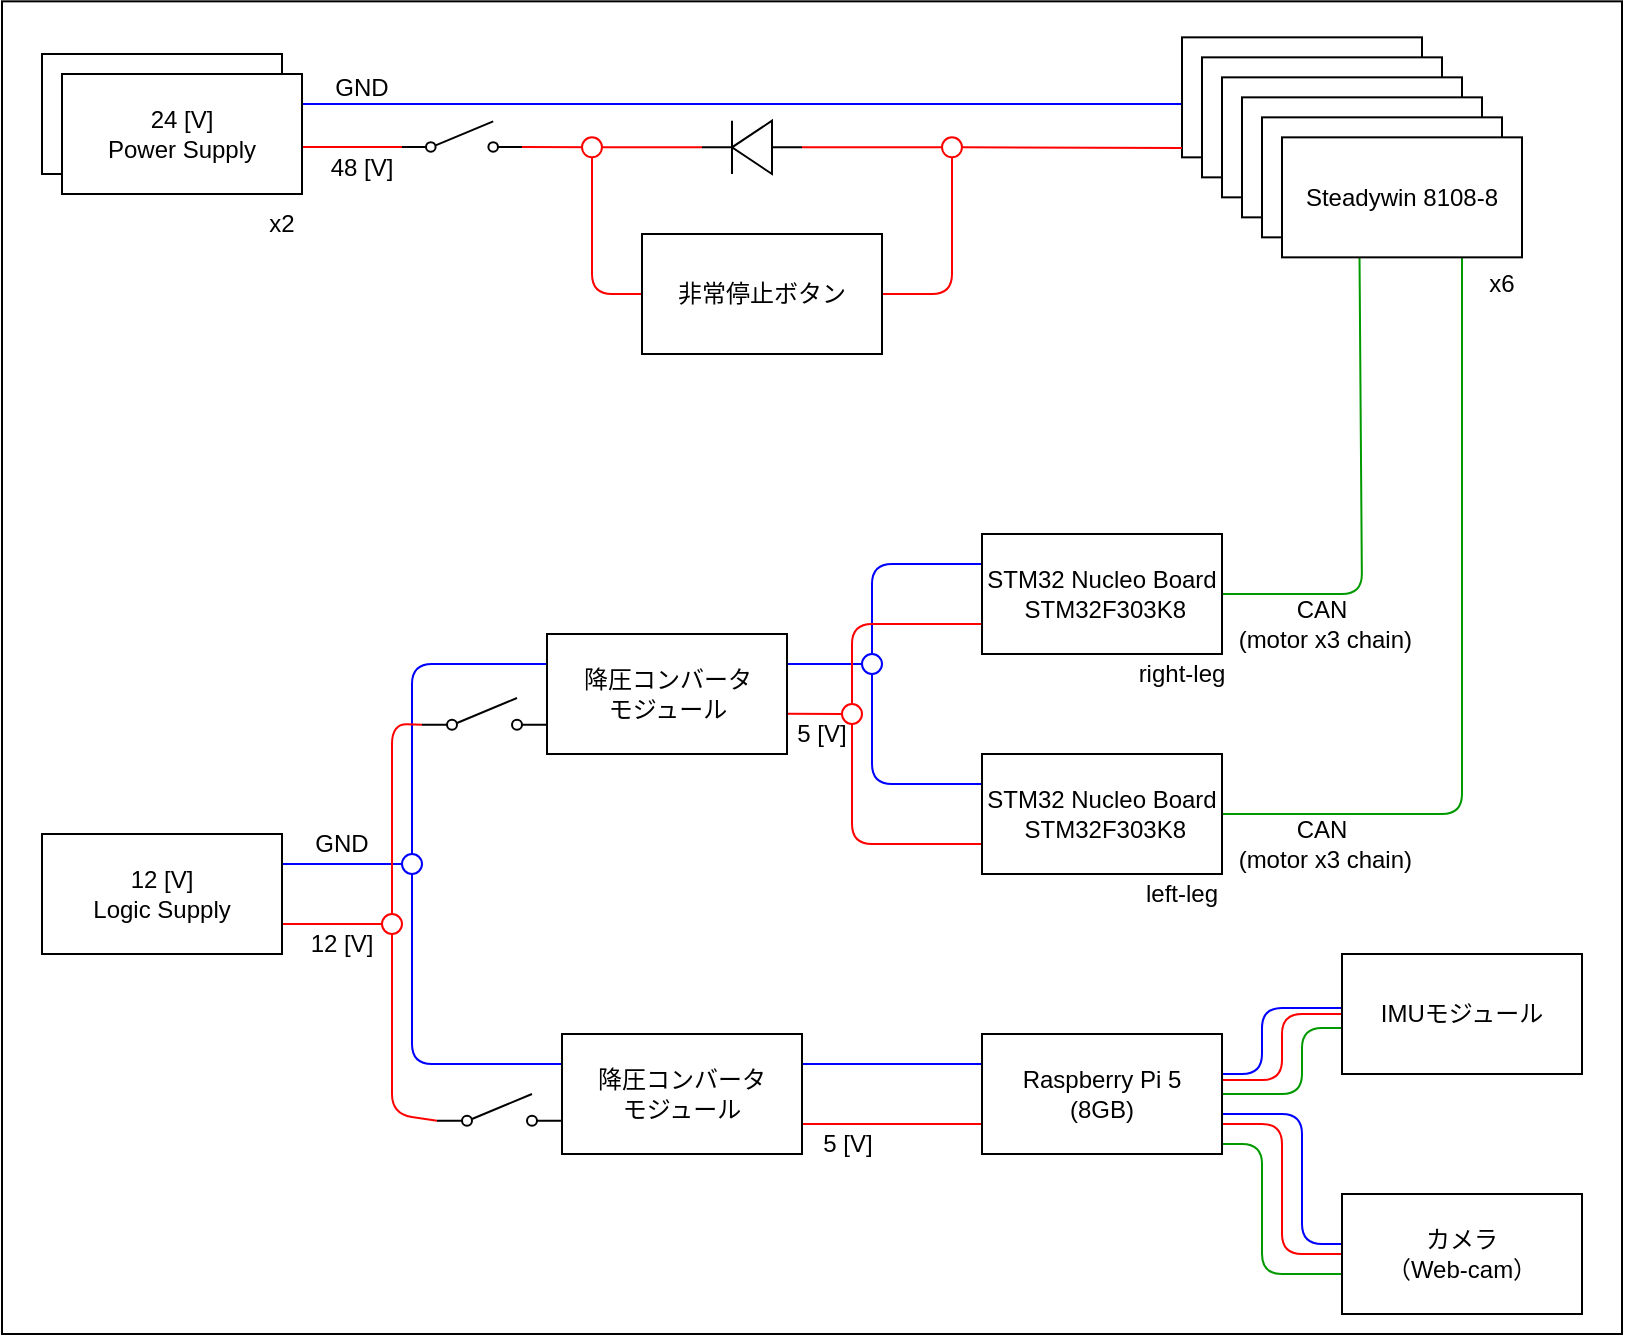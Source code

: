 <mxfile>
    <diagram id="RA7Aib924KpxxaxP6kJV" name="Page-1">
        <mxGraphModel dx="1130" dy="758" grid="1" gridSize="10" guides="1" tooltips="1" connect="1" arrows="1" fold="1" page="1" pageScale="1" pageWidth="850" pageHeight="1100" background="#ffffff" math="0" shadow="0">
            <root>
                <mxCell id="0"/>
                <mxCell id="1" parent="0"/>
                <mxCell id="94" value="" style="rounded=0;whiteSpace=wrap;html=1;labelBackgroundColor=none;strokeColor=#000000;fontColor=#000000;fillColor=#FFFFFF;" vertex="1" parent="1">
                    <mxGeometry x="10" y="193.67" width="810" height="666.33" as="geometry"/>
                </mxCell>
                <mxCell id="55" value="" style="endArrow=none;html=1;exitX=1;exitY=0.25;exitDx=0;exitDy=0;strokeColor=#0000FF;labelBackgroundColor=none;fontColor=#000000;fillColor=#FFFFFF;" parent="1" source="3" edge="1">
                    <mxGeometry width="50" height="50" relative="1" as="geometry">
                        <mxPoint x="440" y="570" as="sourcePoint"/>
                        <mxPoint x="600" y="245" as="targetPoint"/>
                    </mxGeometry>
                </mxCell>
                <mxCell id="81" value="48 [V]" style="text;html=1;strokeColor=none;fillColor=none;align=center;verticalAlign=middle;whiteSpace=wrap;rounded=0;labelBackgroundColor=none;fontColor=#000000;" parent="1" vertex="1">
                    <mxGeometry x="160" y="261.67" width="60" height="30" as="geometry"/>
                </mxCell>
                <mxCell id="86" value="5 [V]" style="text;html=1;strokeColor=none;fillColor=none;align=center;verticalAlign=middle;whiteSpace=wrap;rounded=0;labelBackgroundColor=none;fontColor=#000000;" parent="1" vertex="1">
                    <mxGeometry x="390" y="545" width="60" height="30" as="geometry"/>
                </mxCell>
                <mxCell id="90" value="5 [V]" style="text;html=1;strokeColor=none;fillColor=none;align=center;verticalAlign=middle;whiteSpace=wrap;rounded=0;labelBackgroundColor=none;fontColor=#000000;" parent="1" vertex="1">
                    <mxGeometry x="402.5" y="750" width="60" height="30" as="geometry"/>
                </mxCell>
                <mxCell id="2" value="24 [V]&lt;br&gt;Power Battery" style="rounded=0;whiteSpace=wrap;html=1;labelBackgroundColor=none;fontColor=#000000;fillColor=#FFFFFF;strokeColor=#000000;" parent="1" vertex="1">
                    <mxGeometry x="30" y="220" width="120" height="60" as="geometry"/>
                </mxCell>
                <mxCell id="4" value="" style="shape=mxgraph.electrical.electro-mechanical.singleSwitch;aspect=fixed;elSwitchState=off;labelBackgroundColor=none;fontColor=#000000;fillColor=#FFFFFF;strokeColor=#000000;" parent="1" vertex="1">
                    <mxGeometry x="210" y="253.67" width="60" height="16" as="geometry"/>
                </mxCell>
                <mxCell id="7" value="" style="endArrow=none;html=1;exitX=1.002;exitY=0.608;exitDx=0;exitDy=0;entryX=0;entryY=0.8;entryDx=0;entryDy=0;exitPerimeter=0;strokeColor=#FF0000;labelBackgroundColor=none;fontColor=#000000;fillColor=#FFFFFF;" parent="1" source="3" target="4" edge="1">
                    <mxGeometry width="50" height="50" relative="1" as="geometry">
                        <mxPoint x="380" y="410" as="sourcePoint"/>
                        <mxPoint x="430" y="360" as="targetPoint"/>
                    </mxGeometry>
                </mxCell>
                <mxCell id="8" value="" style="endArrow=none;html=1;exitX=1;exitY=0.5;exitDx=0;exitDy=0;entryX=1;entryY=0.5;entryDx=0;entryDy=0;entryPerimeter=0;startArrow=none;strokeColor=#FF0000;labelBackgroundColor=none;fontColor=#000000;fillColor=#FFFFFF;" parent="1" source="34" target="9" edge="1">
                    <mxGeometry width="50" height="50" relative="1" as="geometry">
                        <mxPoint x="320" y="390" as="sourcePoint"/>
                        <mxPoint x="360" y="270" as="targetPoint"/>
                    </mxGeometry>
                </mxCell>
                <mxCell id="9" value="" style="pointerEvents=1;fillColor=#FFFFFF;verticalLabelPosition=bottom;shadow=0;dashed=0;align=center;html=1;verticalAlign=top;shape=mxgraph.electrical.diodes.diode;rotation=-180;labelBackgroundColor=none;fontColor=#000000;strokeColor=#000000;" parent="1" vertex="1">
                    <mxGeometry x="360" y="253.34" width="50" height="26.66" as="geometry"/>
                </mxCell>
                <mxCell id="12" value="" style="endArrow=none;html=1;entryX=0;entryY=0.5;entryDx=0;entryDy=0;exitX=0.5;exitY=1;exitDx=0;exitDy=0;strokeColor=#FF0000;labelBackgroundColor=none;fontColor=#000000;fillColor=#FFFFFF;" parent="1" source="34" target="11" edge="1">
                    <mxGeometry width="50" height="50" relative="1" as="geometry">
                        <mxPoint x="310" y="270" as="sourcePoint"/>
                        <mxPoint x="290" y="340" as="targetPoint"/>
                        <Array as="points">
                            <mxPoint x="305" y="340"/>
                        </Array>
                    </mxGeometry>
                </mxCell>
                <mxCell id="13" value="" style="endArrow=none;html=1;entryX=0;entryY=0.5;entryDx=0;entryDy=0;entryPerimeter=0;startArrow=none;exitX=0;exitY=0.5;exitDx=0;exitDy=0;strokeColor=#FF0000;labelBackgroundColor=none;fontColor=#000000;fillColor=#FFFFFF;" parent="1" source="64" target="9" edge="1">
                    <mxGeometry width="50" height="50" relative="1" as="geometry">
                        <mxPoint x="630" y="267" as="sourcePoint"/>
                        <mxPoint x="370" y="340" as="targetPoint"/>
                    </mxGeometry>
                </mxCell>
                <mxCell id="14" value="" style="endArrow=none;html=1;exitX=1;exitY=0.5;exitDx=0;exitDy=0;entryX=0.5;entryY=1;entryDx=0;entryDy=0;strokeColor=#FF0000;labelBackgroundColor=none;fontColor=#000000;fillColor=#FFFFFF;" parent="1" source="11" target="64" edge="1">
                    <mxGeometry width="50" height="50" relative="1" as="geometry">
                        <mxPoint x="320" y="390" as="sourcePoint"/>
                        <mxPoint x="480" y="270" as="targetPoint"/>
                        <Array as="points">
                            <mxPoint x="485" y="340"/>
                        </Array>
                    </mxGeometry>
                </mxCell>
                <mxCell id="15" value="Steadywin 8108-8" style="rounded=0;whiteSpace=wrap;html=1;labelBackgroundColor=none;fontColor=#000000;fillColor=#FFFFFF;strokeColor=#000000;" parent="1" vertex="1">
                    <mxGeometry x="600" y="211.67" width="120" height="60" as="geometry"/>
                </mxCell>
                <mxCell id="16" value="Steadywin 8108-8" style="rounded=0;whiteSpace=wrap;html=1;labelBackgroundColor=none;fontColor=#000000;fillColor=#FFFFFF;strokeColor=#000000;" parent="1" vertex="1">
                    <mxGeometry x="610" y="221.67" width="120" height="60" as="geometry"/>
                </mxCell>
                <mxCell id="17" value="Steadywin 8108-8" style="rounded=0;whiteSpace=wrap;html=1;labelBackgroundColor=none;fontColor=#000000;fillColor=#FFFFFF;strokeColor=#000000;" parent="1" vertex="1">
                    <mxGeometry x="620" y="231.67" width="120" height="60" as="geometry"/>
                </mxCell>
                <mxCell id="18" value="Steadywin 8108-8" style="rounded=0;whiteSpace=wrap;html=1;labelBackgroundColor=none;fontColor=#000000;fillColor=#FFFFFF;strokeColor=#000000;" parent="1" vertex="1">
                    <mxGeometry x="630" y="241.67" width="120" height="60" as="geometry"/>
                </mxCell>
                <mxCell id="19" value="Steadywin 8108-8" style="rounded=0;whiteSpace=wrap;html=1;labelBackgroundColor=none;fontColor=#000000;fillColor=#FFFFFF;strokeColor=#000000;" parent="1" vertex="1">
                    <mxGeometry x="640" y="251.67" width="120" height="60" as="geometry"/>
                </mxCell>
                <mxCell id="25" value="" style="shape=mxgraph.electrical.electro-mechanical.singleSwitch;aspect=fixed;elSwitchState=off;labelBackgroundColor=none;fontColor=#000000;fillColor=#FFFFFF;strokeColor=#000000;" parent="1" vertex="1">
                    <mxGeometry x="227.5" y="740" width="62.5" height="16.67" as="geometry"/>
                </mxCell>
                <mxCell id="31" value="" style="shape=mxgraph.electrical.electro-mechanical.singleSwitch;aspect=fixed;elSwitchState=off;labelBackgroundColor=none;fontColor=#000000;fillColor=#FFFFFF;strokeColor=#000000;" parent="1" vertex="1">
                    <mxGeometry x="220" y="542" width="62.5" height="16.67" as="geometry"/>
                </mxCell>
                <mxCell id="33" value="" style="endArrow=none;html=1;exitX=1;exitY=0.75;exitDx=0;exitDy=0;entryX=0;entryY=0.5;entryDx=0;entryDy=0;strokeColor=#FF0000;labelBackgroundColor=none;fontColor=#000000;fillColor=#FFFFFF;" parent="1" source="21" target="71" edge="1">
                    <mxGeometry width="50" height="50" relative="1" as="geometry">
                        <mxPoint x="410" y="560" as="sourcePoint"/>
                        <mxPoint x="200" y="655" as="targetPoint"/>
                    </mxGeometry>
                </mxCell>
                <mxCell id="35" value="" style="endArrow=none;html=1;exitX=1;exitY=0.8;exitDx=0;exitDy=0;entryX=1;entryY=0.5;entryDx=0;entryDy=0;entryPerimeter=0;strokeColor=#FF0000;labelBackgroundColor=none;fontColor=#000000;fillColor=#FFFFFF;" parent="1" source="4" target="34" edge="1">
                    <mxGeometry width="50" height="50" relative="1" as="geometry">
                        <mxPoint x="280" y="267.996" as="sourcePoint"/>
                        <mxPoint x="360" y="266.67" as="targetPoint"/>
                    </mxGeometry>
                </mxCell>
                <mxCell id="34" value="" style="ellipse;whiteSpace=wrap;html=1;aspect=fixed;strokeColor=#FF0000;labelBackgroundColor=none;fontColor=#000000;fillColor=#FFFFFF;" parent="1" vertex="1">
                    <mxGeometry x="300" y="261.67" width="10" height="10" as="geometry"/>
                </mxCell>
                <mxCell id="41" value="" style="endArrow=none;html=1;exitX=0;exitY=0.5;exitDx=0;exitDy=0;entryX=1;entryY=0.665;entryDx=0;entryDy=0;entryPerimeter=0;strokeColor=#FF0000;labelBackgroundColor=none;fontColor=#000000;fillColor=#FFFFFF;" parent="1" source="75" target="22" edge="1">
                    <mxGeometry width="50" height="50" relative="1" as="geometry">
                        <mxPoint x="430" y="550" as="sourcePoint"/>
                        <mxPoint x="410" y="550" as="targetPoint"/>
                    </mxGeometry>
                </mxCell>
                <mxCell id="42" value="" style="endArrow=none;html=1;entryX=1;entryY=0.5;entryDx=0;entryDy=0;exitX=0.323;exitY=1.005;exitDx=0;exitDy=0;exitPerimeter=0;strokeColor=#009900;labelBackgroundColor=none;fontColor=#000000;fillColor=#FFFFFF;" parent="1" source="20" target="26" edge="1">
                    <mxGeometry width="50" height="50" relative="1" as="geometry">
                        <mxPoint x="500" y="590" as="sourcePoint"/>
                        <mxPoint x="550" y="540" as="targetPoint"/>
                        <Array as="points">
                            <mxPoint x="690" y="490"/>
                        </Array>
                    </mxGeometry>
                </mxCell>
                <mxCell id="43" value="" style="endArrow=none;html=1;exitX=1;exitY=0.5;exitDx=0;exitDy=0;entryX=0.75;entryY=1;entryDx=0;entryDy=0;strokeColor=#009900;labelBackgroundColor=none;fontColor=#000000;fillColor=#FFFFFF;" parent="1" source="27" target="20" edge="1">
                    <mxGeometry width="50" height="50" relative="1" as="geometry">
                        <mxPoint x="500" y="590" as="sourcePoint"/>
                        <mxPoint x="550" y="540" as="targetPoint"/>
                        <Array as="points">
                            <mxPoint x="740" y="600"/>
                        </Array>
                    </mxGeometry>
                </mxCell>
                <mxCell id="44" value="" style="endArrow=none;html=1;entryX=0;entryY=0.5;entryDx=0;entryDy=0;strokeColor=#FF0000;labelBackgroundColor=none;fontColor=#000000;fillColor=#FFFFFF;" parent="1" target="29" edge="1">
                    <mxGeometry width="50" height="50" relative="1" as="geometry">
                        <mxPoint x="620" y="733" as="sourcePoint"/>
                        <mxPoint x="550" y="540" as="targetPoint"/>
                        <Array as="points">
                            <mxPoint x="650" y="733"/>
                            <mxPoint x="650" y="700"/>
                        </Array>
                    </mxGeometry>
                </mxCell>
                <mxCell id="45" value="" style="endArrow=none;html=1;exitX=1;exitY=0.75;exitDx=0;exitDy=0;entryX=0;entryY=0.5;entryDx=0;entryDy=0;strokeColor=#FF0000;labelBackgroundColor=none;fontColor=#000000;fillColor=#FFFFFF;" parent="1" source="28" target="30" edge="1">
                    <mxGeometry width="50" height="50" relative="1" as="geometry">
                        <mxPoint x="440" y="570" as="sourcePoint"/>
                        <mxPoint x="490" y="520" as="targetPoint"/>
                        <Array as="points">
                            <mxPoint x="650" y="755"/>
                            <mxPoint x="650" y="820"/>
                        </Array>
                    </mxGeometry>
                </mxCell>
                <mxCell id="46" value="" style="endArrow=none;html=1;exitX=1;exitY=0.75;exitDx=0;exitDy=0;entryX=0;entryY=0.75;entryDx=0;entryDy=0;strokeColor=#FF0000;labelBackgroundColor=none;fontColor=#000000;fillColor=#FFFFFF;" parent="1" source="23" target="28" edge="1">
                    <mxGeometry width="50" height="50" relative="1" as="geometry">
                        <mxPoint x="440" y="570" as="sourcePoint"/>
                        <mxPoint x="490" y="520" as="targetPoint"/>
                    </mxGeometry>
                </mxCell>
                <mxCell id="48" value="" style="endArrow=none;html=1;exitX=1;exitY=0.25;exitDx=0;exitDy=0;entryX=0;entryY=0.5;entryDx=0;entryDy=0;strokeColor=#0000FF;labelBackgroundColor=none;fontColor=#000000;fillColor=#FFFFFF;" parent="1" source="21" target="66" edge="1">
                    <mxGeometry width="50" height="50" relative="1" as="geometry">
                        <mxPoint x="170" y="626.66" as="sourcePoint"/>
                        <mxPoint x="210" y="625" as="targetPoint"/>
                    </mxGeometry>
                </mxCell>
                <mxCell id="52" value="" style="endArrow=none;html=1;exitX=0;exitY=0.5;exitDx=0;exitDy=0;entryX=1;entryY=0.25;entryDx=0;entryDy=0;strokeColor=#0000FF;labelBackgroundColor=none;fontColor=#000000;fillColor=#FFFFFF;" parent="1" source="74" target="22" edge="1">
                    <mxGeometry width="50" height="50" relative="1" as="geometry">
                        <mxPoint x="440" y="528" as="sourcePoint"/>
                        <mxPoint x="410" y="527.5" as="targetPoint"/>
                    </mxGeometry>
                </mxCell>
                <mxCell id="56" value="" style="endArrow=none;html=1;exitX=1;exitY=0.25;exitDx=0;exitDy=0;entryX=0;entryY=0.25;entryDx=0;entryDy=0;strokeColor=#0000FF;labelBackgroundColor=none;fontColor=#000000;fillColor=#FFFFFF;" parent="1" source="23" target="28" edge="1">
                    <mxGeometry width="50" height="50" relative="1" as="geometry">
                        <mxPoint x="440" y="570" as="sourcePoint"/>
                        <mxPoint x="490" y="520" as="targetPoint"/>
                    </mxGeometry>
                </mxCell>
                <mxCell id="57" value="" style="endArrow=none;html=1;entryX=0;entryY=0.5;entryDx=0;entryDy=0;strokeColor=#0000FF;labelBackgroundColor=none;fontColor=#000000;fillColor=#FFFFFF;" parent="1" edge="1">
                    <mxGeometry width="50" height="50" relative="1" as="geometry">
                        <mxPoint x="620" y="730" as="sourcePoint"/>
                        <mxPoint x="680" y="697" as="targetPoint"/>
                        <Array as="points">
                            <mxPoint x="640" y="730"/>
                            <mxPoint x="640" y="697"/>
                        </Array>
                    </mxGeometry>
                </mxCell>
                <mxCell id="59" value="" style="endArrow=none;html=1;entryX=0;entryY=0.5;entryDx=0;entryDy=0;exitX=1;exitY=0.5;exitDx=0;exitDy=0;strokeColor=#009900;labelBackgroundColor=none;fontColor=#000000;fillColor=#FFFFFF;" parent="1" source="28" edge="1">
                    <mxGeometry width="50" height="50" relative="1" as="geometry">
                        <mxPoint x="623.48" y="739.5" as="sourcePoint"/>
                        <mxPoint x="680" y="707" as="targetPoint"/>
                        <Array as="points">
                            <mxPoint x="660" y="740"/>
                            <mxPoint x="660" y="707"/>
                        </Array>
                    </mxGeometry>
                </mxCell>
                <mxCell id="60" value="" style="endArrow=none;html=1;exitX=1;exitY=0.75;exitDx=0;exitDy=0;entryX=0;entryY=0.5;entryDx=0;entryDy=0;strokeColor=#009900;labelBackgroundColor=none;fontColor=#000000;fillColor=#FFFFFF;" parent="1" edge="1">
                    <mxGeometry width="50" height="50" relative="1" as="geometry">
                        <mxPoint x="620" y="765.0" as="sourcePoint"/>
                        <mxPoint x="680" y="830.0" as="targetPoint"/>
                        <Array as="points">
                            <mxPoint x="640" y="765"/>
                            <mxPoint x="640" y="830"/>
                        </Array>
                    </mxGeometry>
                </mxCell>
                <mxCell id="61" value="" style="endArrow=none;html=1;exitX=1;exitY=0.75;exitDx=0;exitDy=0;entryX=0;entryY=0.5;entryDx=0;entryDy=0;strokeColor=#0000FF;labelBackgroundColor=none;fontColor=#000000;fillColor=#FFFFFF;" parent="1" edge="1">
                    <mxGeometry width="50" height="50" relative="1" as="geometry">
                        <mxPoint x="620" y="750.0" as="sourcePoint"/>
                        <mxPoint x="680" y="815.0" as="targetPoint"/>
                        <Array as="points">
                            <mxPoint x="660" y="750"/>
                            <mxPoint x="660" y="815"/>
                        </Array>
                    </mxGeometry>
                </mxCell>
                <mxCell id="65" value="" style="endArrow=none;html=1;entryX=1;entryY=0.5;entryDx=0;entryDy=0;strokeColor=#FF0000;labelBackgroundColor=none;fontColor=#000000;fillColor=#FFFFFF;" parent="1" target="64" edge="1">
                    <mxGeometry width="50" height="50" relative="1" as="geometry">
                        <mxPoint x="600" y="267" as="sourcePoint"/>
                        <mxPoint x="410" y="266.67" as="targetPoint"/>
                        <Array as="points"/>
                    </mxGeometry>
                </mxCell>
                <mxCell id="64" value="" style="ellipse;whiteSpace=wrap;html=1;aspect=fixed;strokeColor=#FF0000;labelBackgroundColor=none;fontColor=#000000;fillColor=#FFFFFF;" parent="1" vertex="1">
                    <mxGeometry x="480" y="261.67" width="10" height="10" as="geometry"/>
                </mxCell>
                <mxCell id="66" value="" style="ellipse;whiteSpace=wrap;html=1;aspect=fixed;strokeColor=#0000FF;labelBackgroundColor=none;fontColor=#000000;fillColor=#FFFFFF;" parent="1" vertex="1">
                    <mxGeometry x="210" y="620" width="10" height="10" as="geometry"/>
                </mxCell>
                <mxCell id="69" value="" style="endArrow=none;html=1;exitX=0.5;exitY=0;exitDx=0;exitDy=0;entryX=0;entryY=0.25;entryDx=0;entryDy=0;strokeColor=#0000FF;labelBackgroundColor=none;fontColor=#000000;fillColor=#FFFFFF;" parent="1" source="66" target="22" edge="1">
                    <mxGeometry width="50" height="50" relative="1" as="geometry">
                        <mxPoint x="200" y="610" as="sourcePoint"/>
                        <mxPoint x="250" y="560" as="targetPoint"/>
                        <Array as="points">
                            <mxPoint x="215" y="525"/>
                        </Array>
                    </mxGeometry>
                </mxCell>
                <mxCell id="70" value="" style="endArrow=none;html=1;entryX=0.5;entryY=1;entryDx=0;entryDy=0;exitX=0;exitY=0.25;exitDx=0;exitDy=0;strokeColor=#0000FF;labelBackgroundColor=none;fontColor=#000000;fillColor=#FFFFFF;" parent="1" source="23" target="66" edge="1">
                    <mxGeometry width="50" height="50" relative="1" as="geometry">
                        <mxPoint x="200" y="720" as="sourcePoint"/>
                        <mxPoint x="250" y="670" as="targetPoint"/>
                        <Array as="points">
                            <mxPoint x="215" y="725"/>
                        </Array>
                    </mxGeometry>
                </mxCell>
                <mxCell id="71" value="" style="ellipse;whiteSpace=wrap;html=1;aspect=fixed;strokeColor=#FF0000;labelBackgroundColor=none;fontColor=#000000;fillColor=#FFFFFF;" parent="1" vertex="1">
                    <mxGeometry x="200" y="650" width="10" height="10" as="geometry"/>
                </mxCell>
                <mxCell id="72" value="" style="endArrow=none;html=1;entryX=0;entryY=0.8;entryDx=0;entryDy=0;exitX=0.5;exitY=0;exitDx=0;exitDy=0;strokeColor=#FF0000;labelBackgroundColor=none;fontColor=#000000;fillColor=#FFFFFF;" parent="1" source="71" target="31" edge="1">
                    <mxGeometry width="50" height="50" relative="1" as="geometry">
                        <mxPoint x="200" y="630" as="sourcePoint"/>
                        <mxPoint x="250" y="580" as="targetPoint"/>
                        <Array as="points">
                            <mxPoint x="205" y="555"/>
                        </Array>
                    </mxGeometry>
                </mxCell>
                <mxCell id="73" value="" style="endArrow=none;html=1;exitX=0.5;exitY=1;exitDx=0;exitDy=0;entryX=0;entryY=0.8;entryDx=0;entryDy=0;strokeColor=#FF0000;labelBackgroundColor=none;fontColor=#000000;fillColor=#FFFFFF;" parent="1" source="71" target="25" edge="1">
                    <mxGeometry width="50" height="50" relative="1" as="geometry">
                        <mxPoint x="200" y="730" as="sourcePoint"/>
                        <mxPoint x="250" y="680" as="targetPoint"/>
                        <Array as="points">
                            <mxPoint x="205" y="750"/>
                        </Array>
                    </mxGeometry>
                </mxCell>
                <mxCell id="74" value="" style="ellipse;whiteSpace=wrap;html=1;aspect=fixed;strokeColor=#0000FF;labelBackgroundColor=none;fontColor=#000000;fillColor=#FFFFFF;" parent="1" vertex="1">
                    <mxGeometry x="440" y="520" width="10" height="10" as="geometry"/>
                </mxCell>
                <mxCell id="75" value="" style="ellipse;whiteSpace=wrap;html=1;aspect=fixed;strokeColor=#FF0000;labelBackgroundColor=none;fontColor=#000000;fillColor=#FFFFFF;" parent="1" vertex="1">
                    <mxGeometry x="430" y="545" width="10" height="10" as="geometry"/>
                </mxCell>
                <mxCell id="76" value="" style="endArrow=none;html=1;entryX=0;entryY=0.25;entryDx=0;entryDy=0;exitX=0.5;exitY=0;exitDx=0;exitDy=0;strokeColor=#0000FF;labelBackgroundColor=none;fontColor=#000000;fillColor=#FFFFFF;" parent="1" source="74" target="26" edge="1">
                    <mxGeometry width="50" height="50" relative="1" as="geometry">
                        <mxPoint x="430" y="550" as="sourcePoint"/>
                        <mxPoint x="480" y="500" as="targetPoint"/>
                        <Array as="points">
                            <mxPoint x="445" y="475"/>
                        </Array>
                    </mxGeometry>
                </mxCell>
                <mxCell id="77" value="" style="endArrow=none;html=1;entryX=0.5;entryY=1;entryDx=0;entryDy=0;exitX=0;exitY=0.25;exitDx=0;exitDy=0;strokeColor=#0000FF;labelBackgroundColor=none;fontColor=#000000;fillColor=#FFFFFF;" parent="1" source="27" target="74" edge="1">
                    <mxGeometry width="50" height="50" relative="1" as="geometry">
                        <mxPoint x="430" y="600" as="sourcePoint"/>
                        <mxPoint x="480" y="550" as="targetPoint"/>
                        <Array as="points">
                            <mxPoint x="445" y="585"/>
                        </Array>
                    </mxGeometry>
                </mxCell>
                <mxCell id="79" value="" style="endArrow=none;html=1;exitX=0.5;exitY=0;exitDx=0;exitDy=0;entryX=0;entryY=0.75;entryDx=0;entryDy=0;strokeColor=#FF0000;labelBackgroundColor=none;fontColor=#000000;fillColor=#FFFFFF;" parent="1" source="75" target="26" edge="1">
                    <mxGeometry width="50" height="50" relative="1" as="geometry">
                        <mxPoint x="430" y="560" as="sourcePoint"/>
                        <mxPoint x="480" y="510" as="targetPoint"/>
                        <Array as="points">
                            <mxPoint x="435" y="505"/>
                        </Array>
                    </mxGeometry>
                </mxCell>
                <mxCell id="80" value="" style="endArrow=none;html=1;entryX=0;entryY=0.75;entryDx=0;entryDy=0;exitX=0.5;exitY=1;exitDx=0;exitDy=0;strokeColor=#FF0000;labelBackgroundColor=none;fontColor=#000000;fillColor=#FFFFFF;" parent="1" source="75" target="27" edge="1">
                    <mxGeometry width="50" height="50" relative="1" as="geometry">
                        <mxPoint x="430" y="610" as="sourcePoint"/>
                        <mxPoint x="480" y="560" as="targetPoint"/>
                        <Array as="points">
                            <mxPoint x="435" y="615"/>
                        </Array>
                    </mxGeometry>
                </mxCell>
                <mxCell id="82" value="12 [V]" style="text;html=1;strokeColor=none;fillColor=none;align=center;verticalAlign=middle;whiteSpace=wrap;rounded=0;labelBackgroundColor=none;fontColor=#000000;" parent="1" vertex="1">
                    <mxGeometry x="150" y="650" width="60" height="30" as="geometry"/>
                </mxCell>
                <mxCell id="83" value="GND" style="text;html=1;strokeColor=none;fillColor=none;align=center;verticalAlign=middle;whiteSpace=wrap;rounded=0;labelBackgroundColor=none;fontColor=#000000;" parent="1" vertex="1">
                    <mxGeometry x="160" y="221.67" width="60" height="30" as="geometry"/>
                </mxCell>
                <mxCell id="84" value="GND" style="text;html=1;strokeColor=none;fillColor=none;align=center;verticalAlign=middle;whiteSpace=wrap;rounded=0;labelBackgroundColor=none;fontColor=#000000;" parent="1" vertex="1">
                    <mxGeometry x="150" y="600" width="60" height="30" as="geometry"/>
                </mxCell>
                <mxCell id="91" value="CAN&lt;br&gt;&amp;nbsp;(motor x3 chain)" style="text;html=1;strokeColor=none;fillColor=none;align=center;verticalAlign=middle;whiteSpace=wrap;rounded=0;labelBackgroundColor=none;fontColor=#000000;" parent="1" vertex="1">
                    <mxGeometry x="605" y="600" width="130" height="30" as="geometry"/>
                </mxCell>
                <mxCell id="92" value="CAN&lt;br&gt;&amp;nbsp;(motor x3 chain)" style="text;html=1;strokeColor=none;fillColor=none;align=center;verticalAlign=middle;whiteSpace=wrap;rounded=0;labelBackgroundColor=none;fontColor=#000000;" parent="1" vertex="1">
                    <mxGeometry x="605" y="490" width="130" height="30" as="geometry"/>
                </mxCell>
                <mxCell id="28" value="Raspberry Pi 5 &lt;br&gt;(8GB)" style="rounded=0;whiteSpace=wrap;html=1;labelBackgroundColor=none;fontColor=#000000;fillColor=#FFFFFF;strokeColor=#000000;" parent="1" vertex="1">
                    <mxGeometry x="500" y="710" width="120" height="60" as="geometry"/>
                </mxCell>
                <mxCell id="11" value="非常停止ボタン" style="rounded=0;whiteSpace=wrap;html=1;labelBackgroundColor=none;fontColor=#000000;fillColor=#FFFFFF;strokeColor=#000000;" parent="1" vertex="1">
                    <mxGeometry x="330" y="310" width="120" height="60" as="geometry"/>
                </mxCell>
                <mxCell id="22" value="降圧コンバータ&lt;br&gt;モジュール" style="rounded=0;whiteSpace=wrap;html=1;labelBackgroundColor=none;fontColor=#000000;fillColor=#FFFFFF;strokeColor=#000000;" parent="1" vertex="1">
                    <mxGeometry x="282.5" y="510" width="120" height="60" as="geometry"/>
                </mxCell>
                <mxCell id="21" value="12 [V]&lt;br&gt;Logic Supply" style="rounded=0;whiteSpace=wrap;html=1;labelBackgroundColor=none;fontColor=#000000;fillColor=#FFFFFF;strokeColor=#000000;" parent="1" vertex="1">
                    <mxGeometry x="30" y="610" width="120" height="60" as="geometry"/>
                </mxCell>
                <mxCell id="27" value="STM32 Nucleo Board&lt;br&gt;&amp;nbsp;STM32F303K8" style="rounded=0;whiteSpace=wrap;html=1;labelBackgroundColor=none;fontColor=#000000;fillColor=#FFFFFF;strokeColor=#000000;" parent="1" vertex="1">
                    <mxGeometry x="500" y="570" width="120" height="60" as="geometry"/>
                </mxCell>
                <mxCell id="26" value="STM32 Nucleo Board&lt;br&gt;&amp;nbsp;STM32F303K8" style="rounded=0;whiteSpace=wrap;html=1;labelBackgroundColor=none;fontColor=#000000;fillColor=#FFFFFF;strokeColor=#000000;" parent="1" vertex="1">
                    <mxGeometry x="500" y="460" width="120" height="60" as="geometry"/>
                </mxCell>
                <mxCell id="29" value="IMUモジュール" style="rounded=0;whiteSpace=wrap;html=1;labelBackgroundColor=none;fontColor=#000000;fillColor=#FFFFFF;strokeColor=#000000;" parent="1" vertex="1">
                    <mxGeometry x="680" y="670" width="120" height="60" as="geometry"/>
                </mxCell>
                <mxCell id="30" value="カメラ&lt;br&gt;（Web-cam）" style="rounded=0;whiteSpace=wrap;html=1;labelBackgroundColor=none;fontColor=#000000;fillColor=#FFFFFF;strokeColor=#000000;" parent="1" vertex="1">
                    <mxGeometry x="680" y="790" width="120" height="60" as="geometry"/>
                </mxCell>
                <mxCell id="23" value="降圧コンバータ&lt;br&gt;モジュール" style="rounded=0;whiteSpace=wrap;html=1;labelBackgroundColor=none;fontColor=#000000;fillColor=#FFFFFF;strokeColor=#000000;" parent="1" vertex="1">
                    <mxGeometry x="290" y="710" width="120" height="60" as="geometry"/>
                </mxCell>
                <mxCell id="20" value="Steadywin 8108-8" style="rounded=0;whiteSpace=wrap;html=1;labelBackgroundColor=none;fontColor=#000000;fillColor=#FFFFFF;strokeColor=#000000;" parent="1" vertex="1">
                    <mxGeometry x="650" y="261.67" width="120" height="60" as="geometry"/>
                </mxCell>
                <mxCell id="3" value="24 [V]&lt;br&gt;Power Supply" style="rounded=0;whiteSpace=wrap;html=1;labelBackgroundColor=none;fontColor=#000000;fillColor=#FFFFFF;strokeColor=#000000;" parent="1" vertex="1">
                    <mxGeometry x="40" y="230" width="120" height="60" as="geometry"/>
                </mxCell>
                <mxCell id="96" value="x2" style="text;html=1;strokeColor=none;fillColor=none;align=center;verticalAlign=middle;whiteSpace=wrap;rounded=0;labelBackgroundColor=none;fontColor=#000000;" vertex="1" parent="1">
                    <mxGeometry x="120" y="290" width="60" height="30" as="geometry"/>
                </mxCell>
                <mxCell id="97" value="x6" style="text;html=1;strokeColor=none;fillColor=none;align=center;verticalAlign=middle;whiteSpace=wrap;rounded=0;labelBackgroundColor=none;fontColor=#000000;" vertex="1" parent="1">
                    <mxGeometry x="730" y="320" width="60" height="30" as="geometry"/>
                </mxCell>
                <mxCell id="98" value="right-leg" style="text;html=1;strokeColor=none;fillColor=none;align=center;verticalAlign=middle;whiteSpace=wrap;rounded=0;labelBackgroundColor=none;fontColor=#000000;" vertex="1" parent="1">
                    <mxGeometry x="570" y="515" width="60" height="30" as="geometry"/>
                </mxCell>
                <mxCell id="99" value="left-leg" style="text;html=1;strokeColor=none;fillColor=none;align=center;verticalAlign=middle;whiteSpace=wrap;rounded=0;labelBackgroundColor=none;fontColor=#000000;" vertex="1" parent="1">
                    <mxGeometry x="570" y="625" width="60" height="30" as="geometry"/>
                </mxCell>
            </root>
        </mxGraphModel>
    </diagram>
</mxfile>